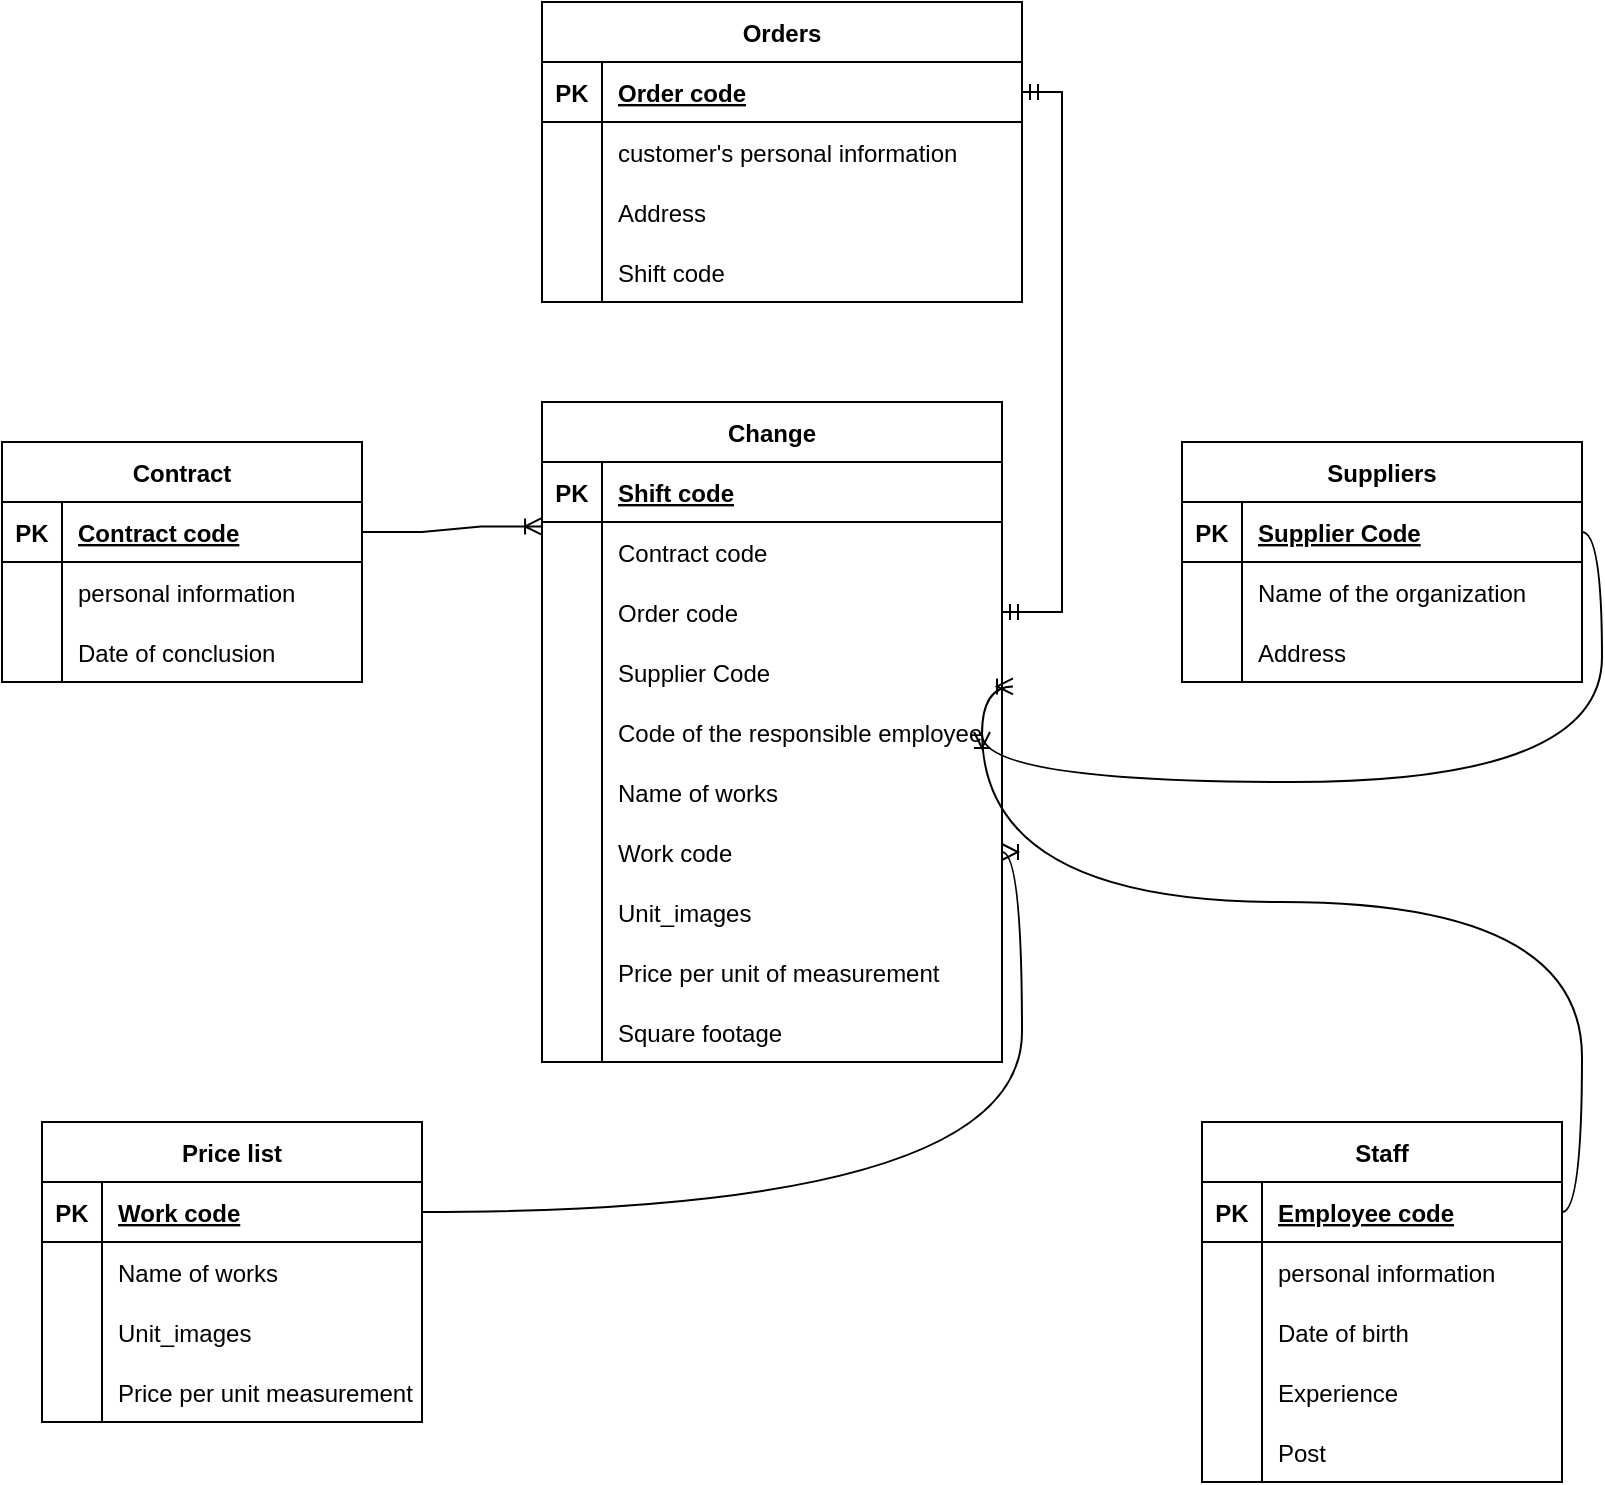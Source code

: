 <mxfile version="20.5.0" type="github">
  <diagram id="OFI7wvl5KYQrq9Ls-xoK" name="Страница 1">
    <mxGraphModel dx="997" dy="1709" grid="1" gridSize="10" guides="1" tooltips="1" connect="1" arrows="1" fold="1" page="1" pageScale="1" pageWidth="827" pageHeight="1169" math="0" shadow="0">
      <root>
        <mxCell id="0" />
        <mxCell id="1" parent="0" />
        <mxCell id="4_44RCQVXp3k6kY-jnT7-1" value="Contract" style="shape=table;startSize=30;container=1;collapsible=1;childLayout=tableLayout;fixedRows=1;rowLines=0;fontStyle=1;align=center;resizeLast=1;" parent="1" vertex="1">
          <mxGeometry x="10" y="180" width="180" height="120" as="geometry" />
        </mxCell>
        <mxCell id="4_44RCQVXp3k6kY-jnT7-2" value="" style="shape=tableRow;horizontal=0;startSize=0;swimlaneHead=0;swimlaneBody=0;fillColor=none;collapsible=0;dropTarget=0;points=[[0,0.5],[1,0.5]];portConstraint=eastwest;top=0;left=0;right=0;bottom=1;" parent="4_44RCQVXp3k6kY-jnT7-1" vertex="1">
          <mxGeometry y="30" width="180" height="30" as="geometry" />
        </mxCell>
        <mxCell id="4_44RCQVXp3k6kY-jnT7-3" value="PK" style="shape=partialRectangle;connectable=0;fillColor=none;top=0;left=0;bottom=0;right=0;fontStyle=1;overflow=hidden;" parent="4_44RCQVXp3k6kY-jnT7-2" vertex="1">
          <mxGeometry width="30" height="30" as="geometry">
            <mxRectangle width="30" height="30" as="alternateBounds" />
          </mxGeometry>
        </mxCell>
        <mxCell id="4_44RCQVXp3k6kY-jnT7-4" value="Contract code" style="shape=partialRectangle;connectable=0;fillColor=none;top=0;left=0;bottom=0;right=0;align=left;spacingLeft=6;fontStyle=5;overflow=hidden;" parent="4_44RCQVXp3k6kY-jnT7-2" vertex="1">
          <mxGeometry x="30" width="150" height="30" as="geometry">
            <mxRectangle width="150" height="30" as="alternateBounds" />
          </mxGeometry>
        </mxCell>
        <mxCell id="4_44RCQVXp3k6kY-jnT7-5" value="" style="shape=tableRow;horizontal=0;startSize=0;swimlaneHead=0;swimlaneBody=0;fillColor=none;collapsible=0;dropTarget=0;points=[[0,0.5],[1,0.5]];portConstraint=eastwest;top=0;left=0;right=0;bottom=0;" parent="4_44RCQVXp3k6kY-jnT7-1" vertex="1">
          <mxGeometry y="60" width="180" height="30" as="geometry" />
        </mxCell>
        <mxCell id="4_44RCQVXp3k6kY-jnT7-6" value="" style="shape=partialRectangle;connectable=0;fillColor=none;top=0;left=0;bottom=0;right=0;editable=1;overflow=hidden;" parent="4_44RCQVXp3k6kY-jnT7-5" vertex="1">
          <mxGeometry width="30" height="30" as="geometry">
            <mxRectangle width="30" height="30" as="alternateBounds" />
          </mxGeometry>
        </mxCell>
        <mxCell id="4_44RCQVXp3k6kY-jnT7-7" value="personal information" style="shape=partialRectangle;connectable=0;fillColor=none;top=0;left=0;bottom=0;right=0;align=left;spacingLeft=6;overflow=hidden;" parent="4_44RCQVXp3k6kY-jnT7-5" vertex="1">
          <mxGeometry x="30" width="150" height="30" as="geometry">
            <mxRectangle width="150" height="30" as="alternateBounds" />
          </mxGeometry>
        </mxCell>
        <mxCell id="4_44RCQVXp3k6kY-jnT7-8" value="" style="shape=tableRow;horizontal=0;startSize=0;swimlaneHead=0;swimlaneBody=0;fillColor=none;collapsible=0;dropTarget=0;points=[[0,0.5],[1,0.5]];portConstraint=eastwest;top=0;left=0;right=0;bottom=0;" parent="4_44RCQVXp3k6kY-jnT7-1" vertex="1">
          <mxGeometry y="90" width="180" height="30" as="geometry" />
        </mxCell>
        <mxCell id="4_44RCQVXp3k6kY-jnT7-9" value="" style="shape=partialRectangle;connectable=0;fillColor=none;top=0;left=0;bottom=0;right=0;editable=1;overflow=hidden;" parent="4_44RCQVXp3k6kY-jnT7-8" vertex="1">
          <mxGeometry width="30" height="30" as="geometry">
            <mxRectangle width="30" height="30" as="alternateBounds" />
          </mxGeometry>
        </mxCell>
        <mxCell id="4_44RCQVXp3k6kY-jnT7-10" value="Date of conclusion" style="shape=partialRectangle;connectable=0;fillColor=none;top=0;left=0;bottom=0;right=0;align=left;spacingLeft=6;overflow=hidden;" parent="4_44RCQVXp3k6kY-jnT7-8" vertex="1">
          <mxGeometry x="30" width="150" height="30" as="geometry">
            <mxRectangle width="150" height="30" as="alternateBounds" />
          </mxGeometry>
        </mxCell>
        <mxCell id="4_44RCQVXp3k6kY-jnT7-11" value="Change" style="shape=table;startSize=30;container=1;collapsible=1;childLayout=tableLayout;fixedRows=1;rowLines=0;fontStyle=1;align=center;resizeLast=1;gradientColor=none;" parent="1" vertex="1">
          <mxGeometry x="280" y="160" width="230" height="330" as="geometry" />
        </mxCell>
        <mxCell id="4_44RCQVXp3k6kY-jnT7-12" value="" style="shape=tableRow;horizontal=0;startSize=0;swimlaneHead=0;swimlaneBody=0;fillColor=none;collapsible=0;dropTarget=0;points=[[0,0.5],[1,0.5]];portConstraint=eastwest;top=0;left=0;right=0;bottom=1;" parent="4_44RCQVXp3k6kY-jnT7-11" vertex="1">
          <mxGeometry y="30" width="230" height="30" as="geometry" />
        </mxCell>
        <mxCell id="4_44RCQVXp3k6kY-jnT7-13" value="PK" style="shape=partialRectangle;connectable=0;fillColor=none;top=0;left=0;bottom=0;right=0;fontStyle=1;overflow=hidden;" parent="4_44RCQVXp3k6kY-jnT7-12" vertex="1">
          <mxGeometry width="30" height="30" as="geometry">
            <mxRectangle width="30" height="30" as="alternateBounds" />
          </mxGeometry>
        </mxCell>
        <mxCell id="4_44RCQVXp3k6kY-jnT7-14" value="Shift code" style="shape=partialRectangle;connectable=0;fillColor=none;top=0;left=0;bottom=0;right=0;align=left;spacingLeft=6;fontStyle=5;overflow=hidden;" parent="4_44RCQVXp3k6kY-jnT7-12" vertex="1">
          <mxGeometry x="30" width="200" height="30" as="geometry">
            <mxRectangle width="200" height="30" as="alternateBounds" />
          </mxGeometry>
        </mxCell>
        <mxCell id="4_44RCQVXp3k6kY-jnT7-15" value="" style="shape=tableRow;horizontal=0;startSize=0;swimlaneHead=0;swimlaneBody=0;fillColor=none;collapsible=0;dropTarget=0;points=[[0,0.5],[1,0.5]];portConstraint=eastwest;top=0;left=0;right=0;bottom=0;" parent="4_44RCQVXp3k6kY-jnT7-11" vertex="1">
          <mxGeometry y="60" width="230" height="30" as="geometry" />
        </mxCell>
        <mxCell id="4_44RCQVXp3k6kY-jnT7-16" value="" style="shape=partialRectangle;connectable=0;fillColor=none;top=0;left=0;bottom=0;right=0;editable=1;overflow=hidden;" parent="4_44RCQVXp3k6kY-jnT7-15" vertex="1">
          <mxGeometry width="30" height="30" as="geometry">
            <mxRectangle width="30" height="30" as="alternateBounds" />
          </mxGeometry>
        </mxCell>
        <mxCell id="4_44RCQVXp3k6kY-jnT7-17" value="Contract code" style="shape=partialRectangle;connectable=0;fillColor=none;top=0;left=0;bottom=0;right=0;align=left;spacingLeft=6;overflow=hidden;" parent="4_44RCQVXp3k6kY-jnT7-15" vertex="1">
          <mxGeometry x="30" width="200" height="30" as="geometry">
            <mxRectangle width="200" height="30" as="alternateBounds" />
          </mxGeometry>
        </mxCell>
        <mxCell id="4_44RCQVXp3k6kY-jnT7-18" value="" style="shape=tableRow;horizontal=0;startSize=0;swimlaneHead=0;swimlaneBody=0;fillColor=none;collapsible=0;dropTarget=0;points=[[0,0.5],[1,0.5]];portConstraint=eastwest;top=0;left=0;right=0;bottom=0;" parent="4_44RCQVXp3k6kY-jnT7-11" vertex="1">
          <mxGeometry y="90" width="230" height="30" as="geometry" />
        </mxCell>
        <mxCell id="4_44RCQVXp3k6kY-jnT7-19" value="" style="shape=partialRectangle;connectable=0;fillColor=none;top=0;left=0;bottom=0;right=0;editable=1;overflow=hidden;" parent="4_44RCQVXp3k6kY-jnT7-18" vertex="1">
          <mxGeometry width="30" height="30" as="geometry">
            <mxRectangle width="30" height="30" as="alternateBounds" />
          </mxGeometry>
        </mxCell>
        <mxCell id="4_44RCQVXp3k6kY-jnT7-20" value="Order code" style="shape=partialRectangle;connectable=0;fillColor=none;top=0;left=0;bottom=0;right=0;align=left;spacingLeft=6;overflow=hidden;" parent="4_44RCQVXp3k6kY-jnT7-18" vertex="1">
          <mxGeometry x="30" width="200" height="30" as="geometry">
            <mxRectangle width="200" height="30" as="alternateBounds" />
          </mxGeometry>
        </mxCell>
        <mxCell id="4_44RCQVXp3k6kY-jnT7-21" style="shape=tableRow;horizontal=0;startSize=0;swimlaneHead=0;swimlaneBody=0;fillColor=none;collapsible=0;dropTarget=0;points=[[0,0.5],[1,0.5]];portConstraint=eastwest;top=0;left=0;right=0;bottom=0;" parent="4_44RCQVXp3k6kY-jnT7-11" vertex="1">
          <mxGeometry y="120" width="230" height="30" as="geometry" />
        </mxCell>
        <mxCell id="4_44RCQVXp3k6kY-jnT7-22" style="shape=partialRectangle;connectable=0;fillColor=none;top=0;left=0;bottom=0;right=0;editable=1;overflow=hidden;" parent="4_44RCQVXp3k6kY-jnT7-21" vertex="1">
          <mxGeometry width="30" height="30" as="geometry">
            <mxRectangle width="30" height="30" as="alternateBounds" />
          </mxGeometry>
        </mxCell>
        <mxCell id="4_44RCQVXp3k6kY-jnT7-23" value="Supplier Code" style="shape=partialRectangle;connectable=0;fillColor=none;top=0;left=0;bottom=0;right=0;align=left;spacingLeft=6;overflow=hidden;" parent="4_44RCQVXp3k6kY-jnT7-21" vertex="1">
          <mxGeometry x="30" width="200" height="30" as="geometry">
            <mxRectangle width="200" height="30" as="alternateBounds" />
          </mxGeometry>
        </mxCell>
        <mxCell id="4_44RCQVXp3k6kY-jnT7-24" style="shape=tableRow;horizontal=0;startSize=0;swimlaneHead=0;swimlaneBody=0;fillColor=none;collapsible=0;dropTarget=0;points=[[0,0.5],[1,0.5]];portConstraint=eastwest;top=0;left=0;right=0;bottom=0;" parent="4_44RCQVXp3k6kY-jnT7-11" vertex="1">
          <mxGeometry y="150" width="230" height="30" as="geometry" />
        </mxCell>
        <mxCell id="4_44RCQVXp3k6kY-jnT7-25" style="shape=partialRectangle;connectable=0;fillColor=none;top=0;left=0;bottom=0;right=0;editable=1;overflow=hidden;" parent="4_44RCQVXp3k6kY-jnT7-24" vertex="1">
          <mxGeometry width="30" height="30" as="geometry">
            <mxRectangle width="30" height="30" as="alternateBounds" />
          </mxGeometry>
        </mxCell>
        <mxCell id="4_44RCQVXp3k6kY-jnT7-26" value="Code of the responsible employee" style="shape=partialRectangle;connectable=0;fillColor=none;top=0;left=0;bottom=0;right=0;align=left;spacingLeft=6;overflow=hidden;" parent="4_44RCQVXp3k6kY-jnT7-24" vertex="1">
          <mxGeometry x="30" width="200" height="30" as="geometry">
            <mxRectangle width="200" height="30" as="alternateBounds" />
          </mxGeometry>
        </mxCell>
        <mxCell id="4_44RCQVXp3k6kY-jnT7-27" style="shape=tableRow;horizontal=0;startSize=0;swimlaneHead=0;swimlaneBody=0;fillColor=none;collapsible=0;dropTarget=0;points=[[0,0.5],[1,0.5]];portConstraint=eastwest;top=0;left=0;right=0;bottom=0;" parent="4_44RCQVXp3k6kY-jnT7-11" vertex="1">
          <mxGeometry y="180" width="230" height="30" as="geometry" />
        </mxCell>
        <mxCell id="4_44RCQVXp3k6kY-jnT7-28" style="shape=partialRectangle;connectable=0;fillColor=none;top=0;left=0;bottom=0;right=0;editable=1;overflow=hidden;" parent="4_44RCQVXp3k6kY-jnT7-27" vertex="1">
          <mxGeometry width="30" height="30" as="geometry">
            <mxRectangle width="30" height="30" as="alternateBounds" />
          </mxGeometry>
        </mxCell>
        <mxCell id="4_44RCQVXp3k6kY-jnT7-29" value="Name of works" style="shape=partialRectangle;connectable=0;fillColor=none;top=0;left=0;bottom=0;right=0;align=left;spacingLeft=6;overflow=hidden;" parent="4_44RCQVXp3k6kY-jnT7-27" vertex="1">
          <mxGeometry x="30" width="200" height="30" as="geometry">
            <mxRectangle width="200" height="30" as="alternateBounds" />
          </mxGeometry>
        </mxCell>
        <mxCell id="4_44RCQVXp3k6kY-jnT7-30" style="shape=tableRow;horizontal=0;startSize=0;swimlaneHead=0;swimlaneBody=0;fillColor=none;collapsible=0;dropTarget=0;points=[[0,0.5],[1,0.5]];portConstraint=eastwest;top=0;left=0;right=0;bottom=0;" parent="4_44RCQVXp3k6kY-jnT7-11" vertex="1">
          <mxGeometry y="210" width="230" height="30" as="geometry" />
        </mxCell>
        <mxCell id="4_44RCQVXp3k6kY-jnT7-31" style="shape=partialRectangle;connectable=0;fillColor=none;top=0;left=0;bottom=0;right=0;editable=1;overflow=hidden;" parent="4_44RCQVXp3k6kY-jnT7-30" vertex="1">
          <mxGeometry width="30" height="30" as="geometry">
            <mxRectangle width="30" height="30" as="alternateBounds" />
          </mxGeometry>
        </mxCell>
        <mxCell id="4_44RCQVXp3k6kY-jnT7-32" value="Work code" style="shape=partialRectangle;connectable=0;fillColor=none;top=0;left=0;bottom=0;right=0;align=left;spacingLeft=6;overflow=hidden;" parent="4_44RCQVXp3k6kY-jnT7-30" vertex="1">
          <mxGeometry x="30" width="200" height="30" as="geometry">
            <mxRectangle width="200" height="30" as="alternateBounds" />
          </mxGeometry>
        </mxCell>
        <mxCell id="4_44RCQVXp3k6kY-jnT7-33" style="shape=tableRow;horizontal=0;startSize=0;swimlaneHead=0;swimlaneBody=0;fillColor=none;collapsible=0;dropTarget=0;points=[[0,0.5],[1,0.5]];portConstraint=eastwest;top=0;left=0;right=0;bottom=0;" parent="4_44RCQVXp3k6kY-jnT7-11" vertex="1">
          <mxGeometry y="240" width="230" height="30" as="geometry" />
        </mxCell>
        <mxCell id="4_44RCQVXp3k6kY-jnT7-34" style="shape=partialRectangle;connectable=0;fillColor=none;top=0;left=0;bottom=0;right=0;editable=1;overflow=hidden;" parent="4_44RCQVXp3k6kY-jnT7-33" vertex="1">
          <mxGeometry width="30" height="30" as="geometry">
            <mxRectangle width="30" height="30" as="alternateBounds" />
          </mxGeometry>
        </mxCell>
        <mxCell id="4_44RCQVXp3k6kY-jnT7-35" value="Unit_images" style="shape=partialRectangle;connectable=0;fillColor=none;top=0;left=0;bottom=0;right=0;align=left;spacingLeft=6;overflow=hidden;" parent="4_44RCQVXp3k6kY-jnT7-33" vertex="1">
          <mxGeometry x="30" width="200" height="30" as="geometry">
            <mxRectangle width="200" height="30" as="alternateBounds" />
          </mxGeometry>
        </mxCell>
        <mxCell id="4_44RCQVXp3k6kY-jnT7-36" style="shape=tableRow;horizontal=0;startSize=0;swimlaneHead=0;swimlaneBody=0;fillColor=none;collapsible=0;dropTarget=0;points=[[0,0.5],[1,0.5]];portConstraint=eastwest;top=0;left=0;right=0;bottom=0;" parent="4_44RCQVXp3k6kY-jnT7-11" vertex="1">
          <mxGeometry y="270" width="230" height="30" as="geometry" />
        </mxCell>
        <mxCell id="4_44RCQVXp3k6kY-jnT7-37" style="shape=partialRectangle;connectable=0;fillColor=none;top=0;left=0;bottom=0;right=0;editable=1;overflow=hidden;" parent="4_44RCQVXp3k6kY-jnT7-36" vertex="1">
          <mxGeometry width="30" height="30" as="geometry">
            <mxRectangle width="30" height="30" as="alternateBounds" />
          </mxGeometry>
        </mxCell>
        <mxCell id="4_44RCQVXp3k6kY-jnT7-38" value="Price per unit of measurement" style="shape=partialRectangle;connectable=0;fillColor=none;top=0;left=0;bottom=0;right=0;align=left;spacingLeft=6;overflow=hidden;" parent="4_44RCQVXp3k6kY-jnT7-36" vertex="1">
          <mxGeometry x="30" width="200" height="30" as="geometry">
            <mxRectangle width="200" height="30" as="alternateBounds" />
          </mxGeometry>
        </mxCell>
        <mxCell id="4_44RCQVXp3k6kY-jnT7-39" style="shape=tableRow;horizontal=0;startSize=0;swimlaneHead=0;swimlaneBody=0;fillColor=none;collapsible=0;dropTarget=0;points=[[0,0.5],[1,0.5]];portConstraint=eastwest;top=0;left=0;right=0;bottom=0;" parent="4_44RCQVXp3k6kY-jnT7-11" vertex="1">
          <mxGeometry y="300" width="230" height="30" as="geometry" />
        </mxCell>
        <mxCell id="4_44RCQVXp3k6kY-jnT7-40" style="shape=partialRectangle;connectable=0;fillColor=none;top=0;left=0;bottom=0;right=0;editable=1;overflow=hidden;" parent="4_44RCQVXp3k6kY-jnT7-39" vertex="1">
          <mxGeometry width="30" height="30" as="geometry">
            <mxRectangle width="30" height="30" as="alternateBounds" />
          </mxGeometry>
        </mxCell>
        <mxCell id="4_44RCQVXp3k6kY-jnT7-41" value="Square footage" style="shape=partialRectangle;connectable=0;fillColor=none;top=0;left=0;bottom=0;right=0;align=left;spacingLeft=6;overflow=hidden;" parent="4_44RCQVXp3k6kY-jnT7-39" vertex="1">
          <mxGeometry x="30" width="200" height="30" as="geometry">
            <mxRectangle width="200" height="30" as="alternateBounds" />
          </mxGeometry>
        </mxCell>
        <mxCell id="4_44RCQVXp3k6kY-jnT7-42" value="Orders" style="shape=table;startSize=30;container=1;collapsible=1;childLayout=tableLayout;fixedRows=1;rowLines=0;fontStyle=1;align=center;resizeLast=1;" parent="1" vertex="1">
          <mxGeometry x="280" y="-40" width="240" height="150" as="geometry" />
        </mxCell>
        <mxCell id="4_44RCQVXp3k6kY-jnT7-43" value="" style="shape=tableRow;horizontal=0;startSize=0;swimlaneHead=0;swimlaneBody=0;fillColor=none;collapsible=0;dropTarget=0;points=[[0,0.5],[1,0.5]];portConstraint=eastwest;top=0;left=0;right=0;bottom=1;" parent="4_44RCQVXp3k6kY-jnT7-42" vertex="1">
          <mxGeometry y="30" width="240" height="30" as="geometry" />
        </mxCell>
        <mxCell id="4_44RCQVXp3k6kY-jnT7-44" value="PK" style="shape=partialRectangle;connectable=0;fillColor=none;top=0;left=0;bottom=0;right=0;fontStyle=1;overflow=hidden;" parent="4_44RCQVXp3k6kY-jnT7-43" vertex="1">
          <mxGeometry width="30" height="30" as="geometry">
            <mxRectangle width="30" height="30" as="alternateBounds" />
          </mxGeometry>
        </mxCell>
        <mxCell id="4_44RCQVXp3k6kY-jnT7-45" value="Order code" style="shape=partialRectangle;connectable=0;fillColor=none;top=0;left=0;bottom=0;right=0;align=left;spacingLeft=6;fontStyle=5;overflow=hidden;" parent="4_44RCQVXp3k6kY-jnT7-43" vertex="1">
          <mxGeometry x="30" width="210" height="30" as="geometry">
            <mxRectangle width="210" height="30" as="alternateBounds" />
          </mxGeometry>
        </mxCell>
        <mxCell id="4_44RCQVXp3k6kY-jnT7-46" value="" style="shape=tableRow;horizontal=0;startSize=0;swimlaneHead=0;swimlaneBody=0;fillColor=none;collapsible=0;dropTarget=0;points=[[0,0.5],[1,0.5]];portConstraint=eastwest;top=0;left=0;right=0;bottom=0;" parent="4_44RCQVXp3k6kY-jnT7-42" vertex="1">
          <mxGeometry y="60" width="240" height="30" as="geometry" />
        </mxCell>
        <mxCell id="4_44RCQVXp3k6kY-jnT7-47" value="" style="shape=partialRectangle;connectable=0;fillColor=none;top=0;left=0;bottom=0;right=0;editable=1;overflow=hidden;" parent="4_44RCQVXp3k6kY-jnT7-46" vertex="1">
          <mxGeometry width="30" height="30" as="geometry">
            <mxRectangle width="30" height="30" as="alternateBounds" />
          </mxGeometry>
        </mxCell>
        <mxCell id="4_44RCQVXp3k6kY-jnT7-48" value="customer&#39;s personal information" style="shape=partialRectangle;connectable=0;fillColor=none;top=0;left=0;bottom=0;right=0;align=left;spacingLeft=6;overflow=hidden;" parent="4_44RCQVXp3k6kY-jnT7-46" vertex="1">
          <mxGeometry x="30" width="210" height="30" as="geometry">
            <mxRectangle width="210" height="30" as="alternateBounds" />
          </mxGeometry>
        </mxCell>
        <mxCell id="4_44RCQVXp3k6kY-jnT7-49" value="" style="shape=tableRow;horizontal=0;startSize=0;swimlaneHead=0;swimlaneBody=0;fillColor=none;collapsible=0;dropTarget=0;points=[[0,0.5],[1,0.5]];portConstraint=eastwest;top=0;left=0;right=0;bottom=0;" parent="4_44RCQVXp3k6kY-jnT7-42" vertex="1">
          <mxGeometry y="90" width="240" height="30" as="geometry" />
        </mxCell>
        <mxCell id="4_44RCQVXp3k6kY-jnT7-50" value="" style="shape=partialRectangle;connectable=0;fillColor=none;top=0;left=0;bottom=0;right=0;editable=1;overflow=hidden;" parent="4_44RCQVXp3k6kY-jnT7-49" vertex="1">
          <mxGeometry width="30" height="30" as="geometry">
            <mxRectangle width="30" height="30" as="alternateBounds" />
          </mxGeometry>
        </mxCell>
        <mxCell id="4_44RCQVXp3k6kY-jnT7-51" value="Address" style="shape=partialRectangle;connectable=0;fillColor=none;top=0;left=0;bottom=0;right=0;align=left;spacingLeft=6;overflow=hidden;" parent="4_44RCQVXp3k6kY-jnT7-49" vertex="1">
          <mxGeometry x="30" width="210" height="30" as="geometry">
            <mxRectangle width="210" height="30" as="alternateBounds" />
          </mxGeometry>
        </mxCell>
        <mxCell id="4_44RCQVXp3k6kY-jnT7-52" style="shape=tableRow;horizontal=0;startSize=0;swimlaneHead=0;swimlaneBody=0;fillColor=none;collapsible=0;dropTarget=0;points=[[0,0.5],[1,0.5]];portConstraint=eastwest;top=0;left=0;right=0;bottom=0;" parent="4_44RCQVXp3k6kY-jnT7-42" vertex="1">
          <mxGeometry y="120" width="240" height="30" as="geometry" />
        </mxCell>
        <mxCell id="4_44RCQVXp3k6kY-jnT7-53" style="shape=partialRectangle;connectable=0;fillColor=none;top=0;left=0;bottom=0;right=0;editable=1;overflow=hidden;" parent="4_44RCQVXp3k6kY-jnT7-52" vertex="1">
          <mxGeometry width="30" height="30" as="geometry">
            <mxRectangle width="30" height="30" as="alternateBounds" />
          </mxGeometry>
        </mxCell>
        <mxCell id="4_44RCQVXp3k6kY-jnT7-54" value="Shift code" style="shape=partialRectangle;connectable=0;fillColor=none;top=0;left=0;bottom=0;right=0;align=left;spacingLeft=6;overflow=hidden;" parent="4_44RCQVXp3k6kY-jnT7-52" vertex="1">
          <mxGeometry x="30" width="210" height="30" as="geometry">
            <mxRectangle width="210" height="30" as="alternateBounds" />
          </mxGeometry>
        </mxCell>
        <mxCell id="4_44RCQVXp3k6kY-jnT7-55" value="Suppliers" style="shape=table;startSize=30;container=1;collapsible=1;childLayout=tableLayout;fixedRows=1;rowLines=0;fontStyle=1;align=center;resizeLast=1;" parent="1" vertex="1">
          <mxGeometry x="600" y="180" width="200" height="120" as="geometry" />
        </mxCell>
        <mxCell id="4_44RCQVXp3k6kY-jnT7-56" value="" style="shape=tableRow;horizontal=0;startSize=0;swimlaneHead=0;swimlaneBody=0;fillColor=none;collapsible=0;dropTarget=0;points=[[0,0.5],[1,0.5]];portConstraint=eastwest;top=0;left=0;right=0;bottom=1;" parent="4_44RCQVXp3k6kY-jnT7-55" vertex="1">
          <mxGeometry y="30" width="200" height="30" as="geometry" />
        </mxCell>
        <mxCell id="4_44RCQVXp3k6kY-jnT7-57" value="PK" style="shape=partialRectangle;connectable=0;fillColor=none;top=0;left=0;bottom=0;right=0;fontStyle=1;overflow=hidden;" parent="4_44RCQVXp3k6kY-jnT7-56" vertex="1">
          <mxGeometry width="30" height="30" as="geometry">
            <mxRectangle width="30" height="30" as="alternateBounds" />
          </mxGeometry>
        </mxCell>
        <mxCell id="4_44RCQVXp3k6kY-jnT7-58" value="Supplier Code" style="shape=partialRectangle;connectable=0;fillColor=none;top=0;left=0;bottom=0;right=0;align=left;spacingLeft=6;fontStyle=5;overflow=hidden;" parent="4_44RCQVXp3k6kY-jnT7-56" vertex="1">
          <mxGeometry x="30" width="170" height="30" as="geometry">
            <mxRectangle width="170" height="30" as="alternateBounds" />
          </mxGeometry>
        </mxCell>
        <mxCell id="4_44RCQVXp3k6kY-jnT7-59" value="" style="shape=tableRow;horizontal=0;startSize=0;swimlaneHead=0;swimlaneBody=0;fillColor=none;collapsible=0;dropTarget=0;points=[[0,0.5],[1,0.5]];portConstraint=eastwest;top=0;left=0;right=0;bottom=0;" parent="4_44RCQVXp3k6kY-jnT7-55" vertex="1">
          <mxGeometry y="60" width="200" height="30" as="geometry" />
        </mxCell>
        <mxCell id="4_44RCQVXp3k6kY-jnT7-60" value="" style="shape=partialRectangle;connectable=0;fillColor=none;top=0;left=0;bottom=0;right=0;editable=1;overflow=hidden;" parent="4_44RCQVXp3k6kY-jnT7-59" vertex="1">
          <mxGeometry width="30" height="30" as="geometry">
            <mxRectangle width="30" height="30" as="alternateBounds" />
          </mxGeometry>
        </mxCell>
        <mxCell id="4_44RCQVXp3k6kY-jnT7-61" value="Name of the organization" style="shape=partialRectangle;connectable=0;fillColor=none;top=0;left=0;bottom=0;right=0;align=left;spacingLeft=6;overflow=hidden;" parent="4_44RCQVXp3k6kY-jnT7-59" vertex="1">
          <mxGeometry x="30" width="170" height="30" as="geometry">
            <mxRectangle width="170" height="30" as="alternateBounds" />
          </mxGeometry>
        </mxCell>
        <mxCell id="4_44RCQVXp3k6kY-jnT7-62" value="" style="shape=tableRow;horizontal=0;startSize=0;swimlaneHead=0;swimlaneBody=0;fillColor=none;collapsible=0;dropTarget=0;points=[[0,0.5],[1,0.5]];portConstraint=eastwest;top=0;left=0;right=0;bottom=0;" parent="4_44RCQVXp3k6kY-jnT7-55" vertex="1">
          <mxGeometry y="90" width="200" height="30" as="geometry" />
        </mxCell>
        <mxCell id="4_44RCQVXp3k6kY-jnT7-63" value="" style="shape=partialRectangle;connectable=0;fillColor=none;top=0;left=0;bottom=0;right=0;editable=1;overflow=hidden;" parent="4_44RCQVXp3k6kY-jnT7-62" vertex="1">
          <mxGeometry width="30" height="30" as="geometry">
            <mxRectangle width="30" height="30" as="alternateBounds" />
          </mxGeometry>
        </mxCell>
        <mxCell id="4_44RCQVXp3k6kY-jnT7-64" value="Address" style="shape=partialRectangle;connectable=0;fillColor=none;top=0;left=0;bottom=0;right=0;align=left;spacingLeft=6;overflow=hidden;" parent="4_44RCQVXp3k6kY-jnT7-62" vertex="1">
          <mxGeometry x="30" width="170" height="30" as="geometry">
            <mxRectangle width="170" height="30" as="alternateBounds" />
          </mxGeometry>
        </mxCell>
        <mxCell id="4_44RCQVXp3k6kY-jnT7-65" value="Staff" style="shape=table;startSize=30;container=1;collapsible=1;childLayout=tableLayout;fixedRows=1;rowLines=0;fontStyle=1;align=center;resizeLast=1;" parent="1" vertex="1">
          <mxGeometry x="610" y="520" width="180" height="180" as="geometry" />
        </mxCell>
        <mxCell id="4_44RCQVXp3k6kY-jnT7-66" value="" style="shape=tableRow;horizontal=0;startSize=0;swimlaneHead=0;swimlaneBody=0;fillColor=none;collapsible=0;dropTarget=0;points=[[0,0.5],[1,0.5]];portConstraint=eastwest;top=0;left=0;right=0;bottom=1;" parent="4_44RCQVXp3k6kY-jnT7-65" vertex="1">
          <mxGeometry y="30" width="180" height="30" as="geometry" />
        </mxCell>
        <mxCell id="4_44RCQVXp3k6kY-jnT7-67" value="PK" style="shape=partialRectangle;connectable=0;fillColor=none;top=0;left=0;bottom=0;right=0;fontStyle=1;overflow=hidden;" parent="4_44RCQVXp3k6kY-jnT7-66" vertex="1">
          <mxGeometry width="30" height="30" as="geometry">
            <mxRectangle width="30" height="30" as="alternateBounds" />
          </mxGeometry>
        </mxCell>
        <mxCell id="4_44RCQVXp3k6kY-jnT7-68" value="Employee code" style="shape=partialRectangle;connectable=0;fillColor=none;top=0;left=0;bottom=0;right=0;align=left;spacingLeft=6;fontStyle=5;overflow=hidden;" parent="4_44RCQVXp3k6kY-jnT7-66" vertex="1">
          <mxGeometry x="30" width="150" height="30" as="geometry">
            <mxRectangle width="150" height="30" as="alternateBounds" />
          </mxGeometry>
        </mxCell>
        <mxCell id="4_44RCQVXp3k6kY-jnT7-69" value="" style="shape=tableRow;horizontal=0;startSize=0;swimlaneHead=0;swimlaneBody=0;fillColor=none;collapsible=0;dropTarget=0;points=[[0,0.5],[1,0.5]];portConstraint=eastwest;top=0;left=0;right=0;bottom=0;" parent="4_44RCQVXp3k6kY-jnT7-65" vertex="1">
          <mxGeometry y="60" width="180" height="30" as="geometry" />
        </mxCell>
        <mxCell id="4_44RCQVXp3k6kY-jnT7-70" value="" style="shape=partialRectangle;connectable=0;fillColor=none;top=0;left=0;bottom=0;right=0;editable=1;overflow=hidden;" parent="4_44RCQVXp3k6kY-jnT7-69" vertex="1">
          <mxGeometry width="30" height="30" as="geometry">
            <mxRectangle width="30" height="30" as="alternateBounds" />
          </mxGeometry>
        </mxCell>
        <mxCell id="4_44RCQVXp3k6kY-jnT7-71" value="personal information" style="shape=partialRectangle;connectable=0;fillColor=none;top=0;left=0;bottom=0;right=0;align=left;spacingLeft=6;overflow=hidden;" parent="4_44RCQVXp3k6kY-jnT7-69" vertex="1">
          <mxGeometry x="30" width="150" height="30" as="geometry">
            <mxRectangle width="150" height="30" as="alternateBounds" />
          </mxGeometry>
        </mxCell>
        <mxCell id="4_44RCQVXp3k6kY-jnT7-72" value="" style="shape=tableRow;horizontal=0;startSize=0;swimlaneHead=0;swimlaneBody=0;fillColor=none;collapsible=0;dropTarget=0;points=[[0,0.5],[1,0.5]];portConstraint=eastwest;top=0;left=0;right=0;bottom=0;" parent="4_44RCQVXp3k6kY-jnT7-65" vertex="1">
          <mxGeometry y="90" width="180" height="30" as="geometry" />
        </mxCell>
        <mxCell id="4_44RCQVXp3k6kY-jnT7-73" value="" style="shape=partialRectangle;connectable=0;fillColor=none;top=0;left=0;bottom=0;right=0;editable=1;overflow=hidden;" parent="4_44RCQVXp3k6kY-jnT7-72" vertex="1">
          <mxGeometry width="30" height="30" as="geometry">
            <mxRectangle width="30" height="30" as="alternateBounds" />
          </mxGeometry>
        </mxCell>
        <mxCell id="4_44RCQVXp3k6kY-jnT7-74" value="Date of birth" style="shape=partialRectangle;connectable=0;fillColor=none;top=0;left=0;bottom=0;right=0;align=left;spacingLeft=6;overflow=hidden;" parent="4_44RCQVXp3k6kY-jnT7-72" vertex="1">
          <mxGeometry x="30" width="150" height="30" as="geometry">
            <mxRectangle width="150" height="30" as="alternateBounds" />
          </mxGeometry>
        </mxCell>
        <mxCell id="4_44RCQVXp3k6kY-jnT7-75" style="shape=tableRow;horizontal=0;startSize=0;swimlaneHead=0;swimlaneBody=0;fillColor=none;collapsible=0;dropTarget=0;points=[[0,0.5],[1,0.5]];portConstraint=eastwest;top=0;left=0;right=0;bottom=0;" parent="4_44RCQVXp3k6kY-jnT7-65" vertex="1">
          <mxGeometry y="120" width="180" height="30" as="geometry" />
        </mxCell>
        <mxCell id="4_44RCQVXp3k6kY-jnT7-76" style="shape=partialRectangle;connectable=0;fillColor=none;top=0;left=0;bottom=0;right=0;editable=1;overflow=hidden;" parent="4_44RCQVXp3k6kY-jnT7-75" vertex="1">
          <mxGeometry width="30" height="30" as="geometry">
            <mxRectangle width="30" height="30" as="alternateBounds" />
          </mxGeometry>
        </mxCell>
        <mxCell id="4_44RCQVXp3k6kY-jnT7-77" value="Experience" style="shape=partialRectangle;connectable=0;fillColor=none;top=0;left=0;bottom=0;right=0;align=left;spacingLeft=6;overflow=hidden;" parent="4_44RCQVXp3k6kY-jnT7-75" vertex="1">
          <mxGeometry x="30" width="150" height="30" as="geometry">
            <mxRectangle width="150" height="30" as="alternateBounds" />
          </mxGeometry>
        </mxCell>
        <mxCell id="4_44RCQVXp3k6kY-jnT7-78" style="shape=tableRow;horizontal=0;startSize=0;swimlaneHead=0;swimlaneBody=0;fillColor=none;collapsible=0;dropTarget=0;points=[[0,0.5],[1,0.5]];portConstraint=eastwest;top=0;left=0;right=0;bottom=0;" parent="4_44RCQVXp3k6kY-jnT7-65" vertex="1">
          <mxGeometry y="150" width="180" height="30" as="geometry" />
        </mxCell>
        <mxCell id="4_44RCQVXp3k6kY-jnT7-79" style="shape=partialRectangle;connectable=0;fillColor=none;top=0;left=0;bottom=0;right=0;editable=1;overflow=hidden;" parent="4_44RCQVXp3k6kY-jnT7-78" vertex="1">
          <mxGeometry width="30" height="30" as="geometry">
            <mxRectangle width="30" height="30" as="alternateBounds" />
          </mxGeometry>
        </mxCell>
        <mxCell id="4_44RCQVXp3k6kY-jnT7-80" value="Post" style="shape=partialRectangle;connectable=0;fillColor=none;top=0;left=0;bottom=0;right=0;align=left;spacingLeft=6;overflow=hidden;" parent="4_44RCQVXp3k6kY-jnT7-78" vertex="1">
          <mxGeometry x="30" width="150" height="30" as="geometry">
            <mxRectangle width="150" height="30" as="alternateBounds" />
          </mxGeometry>
        </mxCell>
        <mxCell id="4_44RCQVXp3k6kY-jnT7-81" value="Price list" style="shape=table;startSize=30;container=1;collapsible=1;childLayout=tableLayout;fixedRows=1;rowLines=0;fontStyle=1;align=center;resizeLast=1;" parent="1" vertex="1">
          <mxGeometry x="30" y="520" width="190" height="150" as="geometry" />
        </mxCell>
        <mxCell id="4_44RCQVXp3k6kY-jnT7-82" value="" style="shape=tableRow;horizontal=0;startSize=0;swimlaneHead=0;swimlaneBody=0;fillColor=none;collapsible=0;dropTarget=0;points=[[0,0.5],[1,0.5]];portConstraint=eastwest;top=0;left=0;right=0;bottom=1;" parent="4_44RCQVXp3k6kY-jnT7-81" vertex="1">
          <mxGeometry y="30" width="190" height="30" as="geometry" />
        </mxCell>
        <mxCell id="4_44RCQVXp3k6kY-jnT7-83" value="PK" style="shape=partialRectangle;connectable=0;fillColor=none;top=0;left=0;bottom=0;right=0;fontStyle=1;overflow=hidden;" parent="4_44RCQVXp3k6kY-jnT7-82" vertex="1">
          <mxGeometry width="30" height="30" as="geometry">
            <mxRectangle width="30" height="30" as="alternateBounds" />
          </mxGeometry>
        </mxCell>
        <mxCell id="4_44RCQVXp3k6kY-jnT7-84" value="Work code" style="shape=partialRectangle;connectable=0;fillColor=none;top=0;left=0;bottom=0;right=0;align=left;spacingLeft=6;fontStyle=5;overflow=hidden;" parent="4_44RCQVXp3k6kY-jnT7-82" vertex="1">
          <mxGeometry x="30" width="160" height="30" as="geometry">
            <mxRectangle width="160" height="30" as="alternateBounds" />
          </mxGeometry>
        </mxCell>
        <mxCell id="4_44RCQVXp3k6kY-jnT7-85" value="" style="shape=tableRow;horizontal=0;startSize=0;swimlaneHead=0;swimlaneBody=0;fillColor=none;collapsible=0;dropTarget=0;points=[[0,0.5],[1,0.5]];portConstraint=eastwest;top=0;left=0;right=0;bottom=0;" parent="4_44RCQVXp3k6kY-jnT7-81" vertex="1">
          <mxGeometry y="60" width="190" height="30" as="geometry" />
        </mxCell>
        <mxCell id="4_44RCQVXp3k6kY-jnT7-86" value="" style="shape=partialRectangle;connectable=0;fillColor=none;top=0;left=0;bottom=0;right=0;editable=1;overflow=hidden;" parent="4_44RCQVXp3k6kY-jnT7-85" vertex="1">
          <mxGeometry width="30" height="30" as="geometry">
            <mxRectangle width="30" height="30" as="alternateBounds" />
          </mxGeometry>
        </mxCell>
        <mxCell id="4_44RCQVXp3k6kY-jnT7-87" value="Name of works" style="shape=partialRectangle;connectable=0;fillColor=none;top=0;left=0;bottom=0;right=0;align=left;spacingLeft=6;overflow=hidden;" parent="4_44RCQVXp3k6kY-jnT7-85" vertex="1">
          <mxGeometry x="30" width="160" height="30" as="geometry">
            <mxRectangle width="160" height="30" as="alternateBounds" />
          </mxGeometry>
        </mxCell>
        <mxCell id="4_44RCQVXp3k6kY-jnT7-88" value="" style="shape=tableRow;horizontal=0;startSize=0;swimlaneHead=0;swimlaneBody=0;fillColor=none;collapsible=0;dropTarget=0;points=[[0,0.5],[1,0.5]];portConstraint=eastwest;top=0;left=0;right=0;bottom=0;" parent="4_44RCQVXp3k6kY-jnT7-81" vertex="1">
          <mxGeometry y="90" width="190" height="30" as="geometry" />
        </mxCell>
        <mxCell id="4_44RCQVXp3k6kY-jnT7-89" value="" style="shape=partialRectangle;connectable=0;fillColor=none;top=0;left=0;bottom=0;right=0;editable=1;overflow=hidden;" parent="4_44RCQVXp3k6kY-jnT7-88" vertex="1">
          <mxGeometry width="30" height="30" as="geometry">
            <mxRectangle width="30" height="30" as="alternateBounds" />
          </mxGeometry>
        </mxCell>
        <mxCell id="4_44RCQVXp3k6kY-jnT7-90" value="Unit_images" style="shape=partialRectangle;connectable=0;fillColor=none;top=0;left=0;bottom=0;right=0;align=left;spacingLeft=6;overflow=hidden;" parent="4_44RCQVXp3k6kY-jnT7-88" vertex="1">
          <mxGeometry x="30" width="160" height="30" as="geometry">
            <mxRectangle width="160" height="30" as="alternateBounds" />
          </mxGeometry>
        </mxCell>
        <mxCell id="4_44RCQVXp3k6kY-jnT7-91" value="" style="shape=tableRow;horizontal=0;startSize=0;swimlaneHead=0;swimlaneBody=0;fillColor=none;collapsible=0;dropTarget=0;points=[[0,0.5],[1,0.5]];portConstraint=eastwest;top=0;left=0;right=0;bottom=0;" parent="4_44RCQVXp3k6kY-jnT7-81" vertex="1">
          <mxGeometry y="120" width="190" height="30" as="geometry" />
        </mxCell>
        <mxCell id="4_44RCQVXp3k6kY-jnT7-92" value="" style="shape=partialRectangle;connectable=0;fillColor=none;top=0;left=0;bottom=0;right=0;editable=1;overflow=hidden;" parent="4_44RCQVXp3k6kY-jnT7-91" vertex="1">
          <mxGeometry width="30" height="30" as="geometry">
            <mxRectangle width="30" height="30" as="alternateBounds" />
          </mxGeometry>
        </mxCell>
        <mxCell id="4_44RCQVXp3k6kY-jnT7-93" value="Price per unit measurement" style="shape=partialRectangle;connectable=0;fillColor=none;top=0;left=0;bottom=0;right=0;align=left;spacingLeft=6;overflow=hidden;" parent="4_44RCQVXp3k6kY-jnT7-91" vertex="1">
          <mxGeometry x="30" width="160" height="30" as="geometry">
            <mxRectangle width="160" height="30" as="alternateBounds" />
          </mxGeometry>
        </mxCell>
        <mxCell id="4_44RCQVXp3k6kY-jnT7-94" value="" style="edgeStyle=entityRelationEdgeStyle;fontSize=12;html=1;endArrow=ERoneToMany;rounded=0;fontFamily=Times New Roman;exitX=1;exitY=0.5;exitDx=0;exitDy=0;entryX=-0.002;entryY=0.073;entryDx=0;entryDy=0;entryPerimeter=0;" parent="1" source="4_44RCQVXp3k6kY-jnT7-2" target="4_44RCQVXp3k6kY-jnT7-15" edge="1">
          <mxGeometry width="100" height="100" relative="1" as="geometry">
            <mxPoint x="420" y="270" as="sourcePoint" />
            <mxPoint x="520" y="170" as="targetPoint" />
          </mxGeometry>
        </mxCell>
        <mxCell id="4_44RCQVXp3k6kY-jnT7-95" value="" style="edgeStyle=orthogonalEdgeStyle;fontSize=12;html=1;endArrow=ERoneToMany;rounded=0;fontFamily=Times New Roman;entryX=1;entryY=0.5;entryDx=0;entryDy=0;exitX=1;exitY=0.5;exitDx=0;exitDy=0;elbow=vertical;curved=1;" parent="1" source="4_44RCQVXp3k6kY-jnT7-82" target="4_44RCQVXp3k6kY-jnT7-30" edge="1">
          <mxGeometry width="100" height="100" relative="1" as="geometry">
            <mxPoint x="290" y="270" as="sourcePoint" />
            <mxPoint x="190" y="170" as="targetPoint" />
            <Array as="points">
              <mxPoint x="520" y="565" />
              <mxPoint x="520" y="385" />
            </Array>
          </mxGeometry>
        </mxCell>
        <mxCell id="4_44RCQVXp3k6kY-jnT7-96" value="" style="edgeStyle=elbowEdgeStyle;fontSize=12;html=1;endArrow=ERmandOne;startArrow=ERmandOne;rounded=0;fontFamily=Times New Roman;entryX=1;entryY=0.5;entryDx=0;entryDy=0;exitX=1;exitY=0.5;exitDx=0;exitDy=0;" parent="1" source="4_44RCQVXp3k6kY-jnT7-43" target="4_44RCQVXp3k6kY-jnT7-18" edge="1">
          <mxGeometry width="100" height="100" relative="1" as="geometry">
            <mxPoint x="560" y="30" as="sourcePoint" />
            <mxPoint x="520" y="370" as="targetPoint" />
            <Array as="points">
              <mxPoint x="540" y="30" />
              <mxPoint x="560" y="20" />
              <mxPoint x="540" y="30" />
              <mxPoint x="550" y="80" />
              <mxPoint x="530" y="130" />
            </Array>
          </mxGeometry>
        </mxCell>
        <mxCell id="4_44RCQVXp3k6kY-jnT7-97" value="" style="edgeStyle=orthogonalEdgeStyle;fontSize=12;html=1;endArrow=ERoneToMany;rounded=0;fontFamily=Times New Roman;exitX=1;exitY=0.5;exitDx=0;exitDy=0;curved=1;" parent="1" source="4_44RCQVXp3k6kY-jnT7-66" edge="1">
          <mxGeometry width="100" height="100" relative="1" as="geometry">
            <mxPoint x="420" y="470" as="sourcePoint" />
            <mxPoint x="500" y="325" as="targetPoint" />
            <Array as="points">
              <mxPoint x="800" y="565" />
              <mxPoint x="800" y="410" />
              <mxPoint x="500" y="410" />
            </Array>
          </mxGeometry>
        </mxCell>
        <mxCell id="4_44RCQVXp3k6kY-jnT7-98" value="" style="edgeStyle=orthogonalEdgeStyle;fontSize=12;html=1;endArrow=ERoneToMany;rounded=0;fontFamily=Times New Roman;curved=1;entryX=1.024;entryY=0.74;entryDx=0;entryDy=0;exitX=1;exitY=0.5;exitDx=0;exitDy=0;entryPerimeter=0;" parent="1" source="4_44RCQVXp3k6kY-jnT7-56" target="4_44RCQVXp3k6kY-jnT7-21" edge="1">
          <mxGeometry width="100" height="100" relative="1" as="geometry">
            <mxPoint x="360" y="420" as="sourcePoint" />
            <mxPoint x="460" y="320" as="targetPoint" />
            <Array as="points">
              <mxPoint x="810" y="225" />
              <mxPoint x="810" y="350" />
              <mxPoint x="500" y="350" />
              <mxPoint x="500" y="302" />
            </Array>
          </mxGeometry>
        </mxCell>
      </root>
    </mxGraphModel>
  </diagram>
</mxfile>
